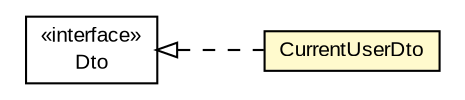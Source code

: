 #!/usr/local/bin/dot
#
# Class diagram 
# Generated by UMLGraph version R5_6-24-gf6e263 (http://www.umlgraph.org/)
#

digraph G {
	edge [fontname="arial",fontsize=10,labelfontname="arial",labelfontsize=10];
	node [fontname="arial",fontsize=10,shape=plaintext];
	nodesep=0.25;
	ranksep=0.5;
	rankdir=LR;
	// com.gwtplatform.carstore.shared.dto.Dto
	c204799 [label=<<table title="com.gwtplatform.carstore.shared.dto.Dto" border="0" cellborder="1" cellspacing="0" cellpadding="2" port="p" href="./Dto.html">
		<tr><td><table border="0" cellspacing="0" cellpadding="1">
<tr><td align="center" balign="center"> &#171;interface&#187; </td></tr>
<tr><td align="center" balign="center"> Dto </td></tr>
		</table></td></tr>
		</table>>, URL="./Dto.html", fontname="arial", fontcolor="black", fontsize=10.0];
	// com.gwtplatform.carstore.shared.dto.CurrentUserDto
	c204800 [label=<<table title="com.gwtplatform.carstore.shared.dto.CurrentUserDto" border="0" cellborder="1" cellspacing="0" cellpadding="2" port="p" bgcolor="lemonChiffon" href="./CurrentUserDto.html">
		<tr><td><table border="0" cellspacing="0" cellpadding="1">
<tr><td align="center" balign="center"> CurrentUserDto </td></tr>
		</table></td></tr>
		</table>>, URL="./CurrentUserDto.html", fontname="arial", fontcolor="black", fontsize=10.0];
	//com.gwtplatform.carstore.shared.dto.CurrentUserDto implements com.gwtplatform.carstore.shared.dto.Dto
	c204799:p -> c204800:p [dir=back,arrowtail=empty,style=dashed];
}

